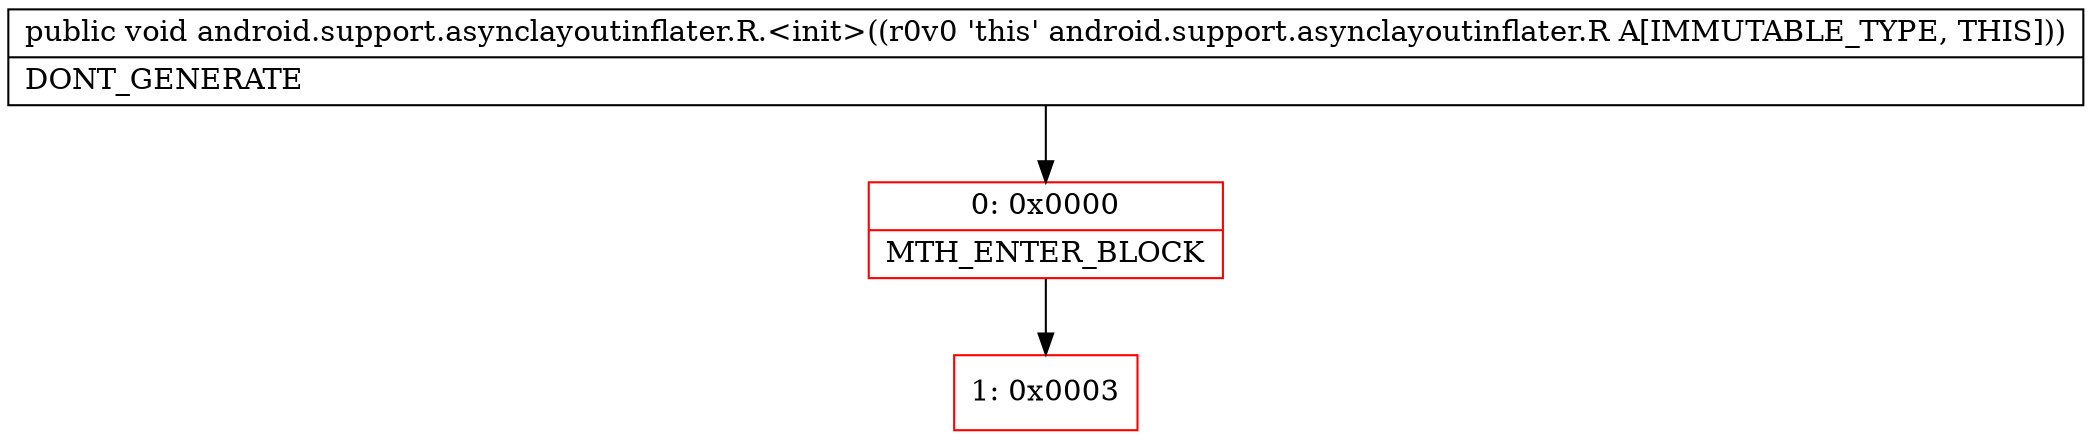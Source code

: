 digraph "CFG forandroid.support.asynclayoutinflater.R.\<init\>()V" {
subgraph cluster_Region_894618135 {
label = "R(0)";
node [shape=record,color=blue];
}
Node_0 [shape=record,color=red,label="{0\:\ 0x0000|MTH_ENTER_BLOCK\l}"];
Node_1 [shape=record,color=red,label="{1\:\ 0x0003}"];
MethodNode[shape=record,label="{public void android.support.asynclayoutinflater.R.\<init\>((r0v0 'this' android.support.asynclayoutinflater.R A[IMMUTABLE_TYPE, THIS]))  | DONT_GENERATE\l}"];
MethodNode -> Node_0;
Node_0 -> Node_1;
}

